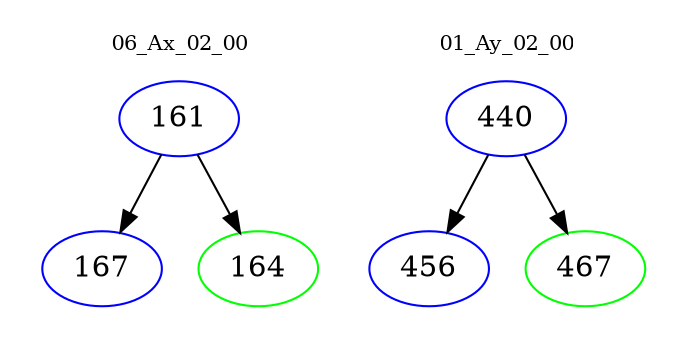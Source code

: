 digraph{
subgraph cluster_0 {
color = white
label = "06_Ax_02_00";
fontsize=10;
T0_161 [label="161", color="blue"]
T0_161 -> T0_167 [color="black"]
T0_167 [label="167", color="blue"]
T0_161 -> T0_164 [color="black"]
T0_164 [label="164", color="green"]
}
subgraph cluster_1 {
color = white
label = "01_Ay_02_00";
fontsize=10;
T1_440 [label="440", color="blue"]
T1_440 -> T1_456 [color="black"]
T1_456 [label="456", color="blue"]
T1_440 -> T1_467 [color="black"]
T1_467 [label="467", color="green"]
}
}

